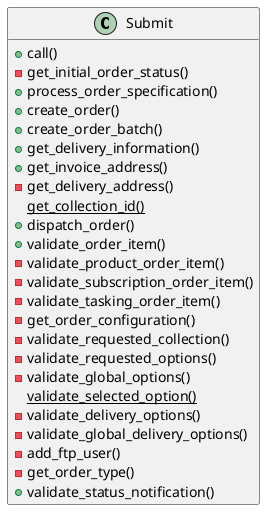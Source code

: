 @startuml

class Submit {
   +call()
   -get_initial_order_status()
   +process_order_specification()
   +create_order()
   +create_order_batch()
   +get_delivery_information()
   +get_invoice_address()
   -get_delivery_address()
   {static}get_collection_id()
   +dispatch_order()
   +validate_order_item()
   -validate_product_order_item()
   -validate_subscription_order_item()
   -validate_tasking_order_item()
   -get_order_configuration()
   -validate_requested_collection()
   -validate_requested_options()
   -validate_global_options()
   {static}validate_selected_option()
   -validate_delivery_options()
   -validate_global_delivery_options()
   -add_ftp_user()
   -get_order_type()
   +validate_status_notification()
}

hide empty attributes
hide empty methods

@enduml